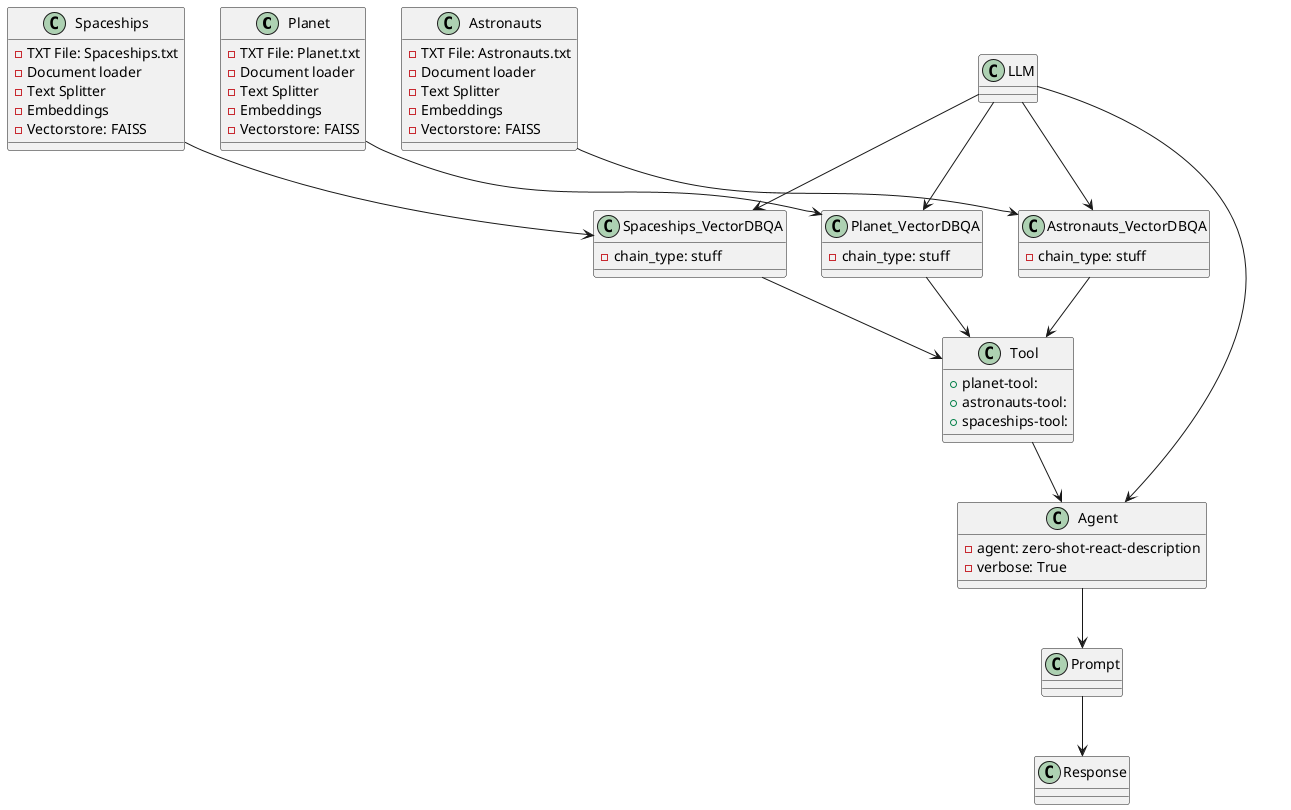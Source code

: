 @startuml

class Planet {
    -TXT File: Planet.txt
    -Document loader
    -Text Splitter
    -Embeddings
    -Vectorstore: FAISS
}

class Astronauts {
    -TXT File: Astronauts.txt
    -Document loader
    -Text Splitter
    -Embeddings
    -Vectorstore: FAISS
}

class Spaceships {
    -TXT File: Spaceships.txt
    -Document loader
    -Text Splitter
    -Embeddings
    -Vectorstore: FAISS
}

together {
  class LLM {
  }

  class Planet_VectorDBQA {
      -chain_type: stuff
  }

  class Astronauts_VectorDBQA{
      -chain_type: stuff
  }

  class Spaceships_VectorDBQA{
      -chain_type: stuff
  }
}

class Tool {
    +planet-tool:
    +astronauts-tool:
    +spaceships-tool:
}

class Agent {
    -agent: zero-shot-react-description
    -verbose: True
}

class Prompt {
}

class Response {
}


Planet --> Planet_VectorDBQA 
Astronauts --> Astronauts_VectorDBQA 
Spaceships --> Spaceships_VectorDBQA 


LLM --> Planet_VectorDBQA
LLM --> Astronauts_VectorDBQA
LLM --> Spaceships_VectorDBQA
LLM --> Agent

Planet_VectorDBQA --> Tool
Astronauts_VectorDBQA --> Tool
Spaceships_VectorDBQA --> Tool
Tool --> Agent

Agent --> Prompt
Prompt --> Response

@enduml
